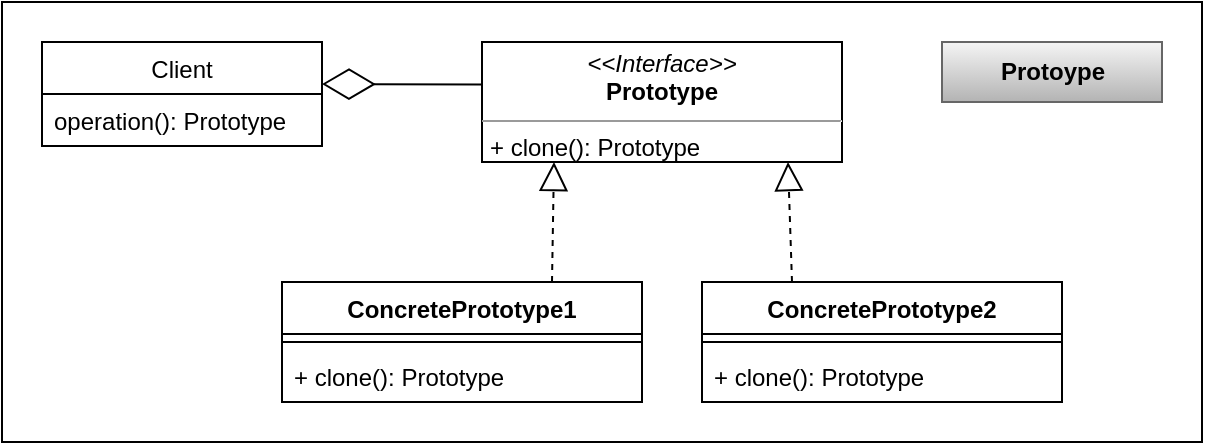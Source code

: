 <mxfile version="13.8.0" type="device"><diagram id="N2uRszpVqaYHi9Jp5x6q" name="Page-1"><mxGraphModel dx="1645" dy="648" grid="1" gridSize="10" guides="1" tooltips="1" connect="1" arrows="1" fold="1" page="1" pageScale="1" pageWidth="827" pageHeight="1169" math="0" shadow="0"><root><mxCell id="0"/><mxCell id="1" parent="0"/><mxCell id="7CC4xCOXsl3ktUdYsXYx-1" value="" style="rounded=0;whiteSpace=wrap;html=1;" parent="1" vertex="1"><mxGeometry x="240" y="200" width="600" height="220" as="geometry"/></mxCell><mxCell id="7CC4xCOXsl3ktUdYsXYx-2" value="&lt;p style=&quot;margin: 0px ; margin-top: 4px ; text-align: center&quot;&gt;&lt;i&gt;&amp;lt;&amp;lt;Interface&amp;gt;&amp;gt;&lt;/i&gt;&lt;br&gt;&lt;b&gt;Prototype&lt;/b&gt;&lt;/p&gt;&lt;hr size=&quot;1&quot;&gt;&lt;p style=&quot;margin: 0px ; margin-left: 4px&quot;&gt;+ clone(): Prototype&lt;/p&gt;" style="verticalAlign=top;align=left;overflow=fill;fontSize=12;fontFamily=Helvetica;html=1;" parent="1" vertex="1"><mxGeometry x="480" y="220" width="180" height="60" as="geometry"/></mxCell><mxCell id="7CC4xCOXsl3ktUdYsXYx-9" value="" style="endArrow=block;dashed=1;endFill=0;endSize=12;html=1;entryX=0.2;entryY=1;entryDx=0;entryDy=0;exitX=0.75;exitY=0;exitDx=0;exitDy=0;entryPerimeter=0;" parent="1" source="7CC4xCOXsl3ktUdYsXYx-3" target="7CC4xCOXsl3ktUdYsXYx-2" edge="1"><mxGeometry width="160" relative="1" as="geometry"><mxPoint x="270" y="450" as="sourcePoint"/><mxPoint x="430" y="450" as="targetPoint"/></mxGeometry></mxCell><mxCell id="7CC4xCOXsl3ktUdYsXYx-26" value="" style="endArrow=diamondThin;endFill=0;endSize=24;html=1;entryX=1;entryY=0.5;entryDx=0;entryDy=0;exitX=0;exitY=0.355;exitDx=0;exitDy=0;exitPerimeter=0;" parent="1" source="7CC4xCOXsl3ktUdYsXYx-2" edge="1"><mxGeometry width="160" relative="1" as="geometry"><mxPoint x="300" y="320" as="sourcePoint"/><mxPoint x="400" y="241" as="targetPoint"/></mxGeometry></mxCell><mxCell id="7CC4xCOXsl3ktUdYsXYx-30" value="" style="endArrow=block;dashed=1;endFill=0;endSize=12;html=1;entryX=0.85;entryY=1;entryDx=0;entryDy=0;exitX=0.25;exitY=0;exitDx=0;exitDy=0;entryPerimeter=0;" parent="1" source="7CC4xCOXsl3ktUdYsXYx-27" target="7CC4xCOXsl3ktUdYsXYx-2" edge="1"><mxGeometry width="160" relative="1" as="geometry"><mxPoint x="440" y="560" as="sourcePoint"/><mxPoint x="600" y="560" as="targetPoint"/></mxGeometry></mxCell><mxCell id="7CC4xCOXsl3ktUdYsXYx-27" value="ConcretePrototype2" style="swimlane;fontStyle=1;align=center;verticalAlign=top;childLayout=stackLayout;horizontal=1;startSize=26;horizontalStack=0;resizeParent=1;resizeParentMax=0;resizeLast=0;collapsible=1;marginBottom=0;" parent="1" vertex="1"><mxGeometry x="590" y="340" width="180" height="60" as="geometry"/></mxCell><mxCell id="7CC4xCOXsl3ktUdYsXYx-28" value="" style="line;strokeWidth=1;fillColor=none;align=left;verticalAlign=middle;spacingTop=-1;spacingLeft=3;spacingRight=3;rotatable=0;labelPosition=right;points=[];portConstraint=eastwest;" parent="7CC4xCOXsl3ktUdYsXYx-27" vertex="1"><mxGeometry y="26" width="180" height="8" as="geometry"/></mxCell><mxCell id="7CC4xCOXsl3ktUdYsXYx-29" value="+ clone(): Prototype" style="text;strokeColor=none;fillColor=none;align=left;verticalAlign=top;spacingLeft=4;spacingRight=4;overflow=hidden;rotatable=0;points=[[0,0.5],[1,0.5]];portConstraint=eastwest;" parent="7CC4xCOXsl3ktUdYsXYx-27" vertex="1"><mxGeometry y="34" width="180" height="26" as="geometry"/></mxCell><mxCell id="7CC4xCOXsl3ktUdYsXYx-3" value="ConcretePrototype1" style="swimlane;fontStyle=1;align=center;verticalAlign=top;childLayout=stackLayout;horizontal=1;startSize=26;horizontalStack=0;resizeParent=1;resizeParentMax=0;resizeLast=0;collapsible=1;marginBottom=0;" parent="1" vertex="1"><mxGeometry x="380" y="340" width="180" height="60" as="geometry"/></mxCell><mxCell id="7CC4xCOXsl3ktUdYsXYx-6" value="" style="line;strokeWidth=1;fillColor=none;align=left;verticalAlign=middle;spacingTop=-1;spacingLeft=3;spacingRight=3;rotatable=0;labelPosition=right;points=[];portConstraint=eastwest;" parent="7CC4xCOXsl3ktUdYsXYx-3" vertex="1"><mxGeometry y="26" width="180" height="8" as="geometry"/></mxCell><mxCell id="7CC4xCOXsl3ktUdYsXYx-7" value="+ clone(): Prototype" style="text;strokeColor=none;fillColor=none;align=left;verticalAlign=top;spacingLeft=4;spacingRight=4;overflow=hidden;rotatable=0;points=[[0,0.5],[1,0.5]];portConstraint=eastwest;" parent="7CC4xCOXsl3ktUdYsXYx-3" vertex="1"><mxGeometry y="34" width="180" height="26" as="geometry"/></mxCell><mxCell id="7CC4xCOXsl3ktUdYsXYx-36" value="Client" style="swimlane;fontStyle=0;childLayout=stackLayout;horizontal=1;startSize=26;fillColor=none;horizontalStack=0;resizeParent=1;resizeParentMax=0;resizeLast=0;collapsible=1;marginBottom=0;" parent="1" vertex="1"><mxGeometry x="260" y="220" width="140" height="52" as="geometry"/></mxCell><mxCell id="7CC4xCOXsl3ktUdYsXYx-37" value="operation(): Prototype" style="text;strokeColor=none;fillColor=none;align=left;verticalAlign=top;spacingLeft=4;spacingRight=4;overflow=hidden;rotatable=0;points=[[0,0.5],[1,0.5]];portConstraint=eastwest;" parent="7CC4xCOXsl3ktUdYsXYx-36" vertex="1"><mxGeometry y="26" width="140" height="26" as="geometry"/></mxCell><mxCell id="7CC4xCOXsl3ktUdYsXYx-40" value="Protoype" style="html=1;fontStyle=1;gradientColor=#b3b3b3;fillColor=#f5f5f5;strokeColor=#666666;" parent="1" vertex="1"><mxGeometry x="710" y="220" width="110" height="30" as="geometry"/></mxCell></root></mxGraphModel></diagram></mxfile>